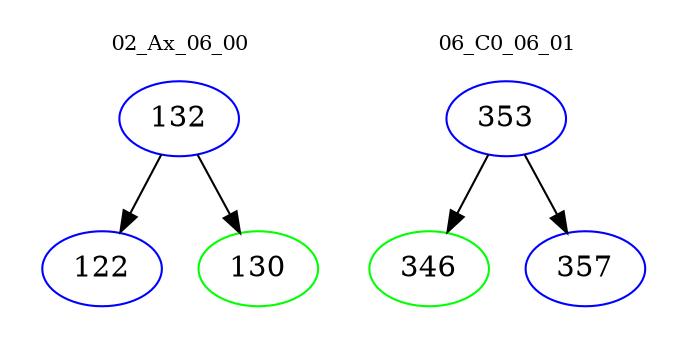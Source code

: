 digraph{
subgraph cluster_0 {
color = white
label = "02_Ax_06_00";
fontsize=10;
T0_132 [label="132", color="blue"]
T0_132 -> T0_122 [color="black"]
T0_122 [label="122", color="blue"]
T0_132 -> T0_130 [color="black"]
T0_130 [label="130", color="green"]
}
subgraph cluster_1 {
color = white
label = "06_C0_06_01";
fontsize=10;
T1_353 [label="353", color="blue"]
T1_353 -> T1_346 [color="black"]
T1_346 [label="346", color="green"]
T1_353 -> T1_357 [color="black"]
T1_357 [label="357", color="blue"]
}
}
